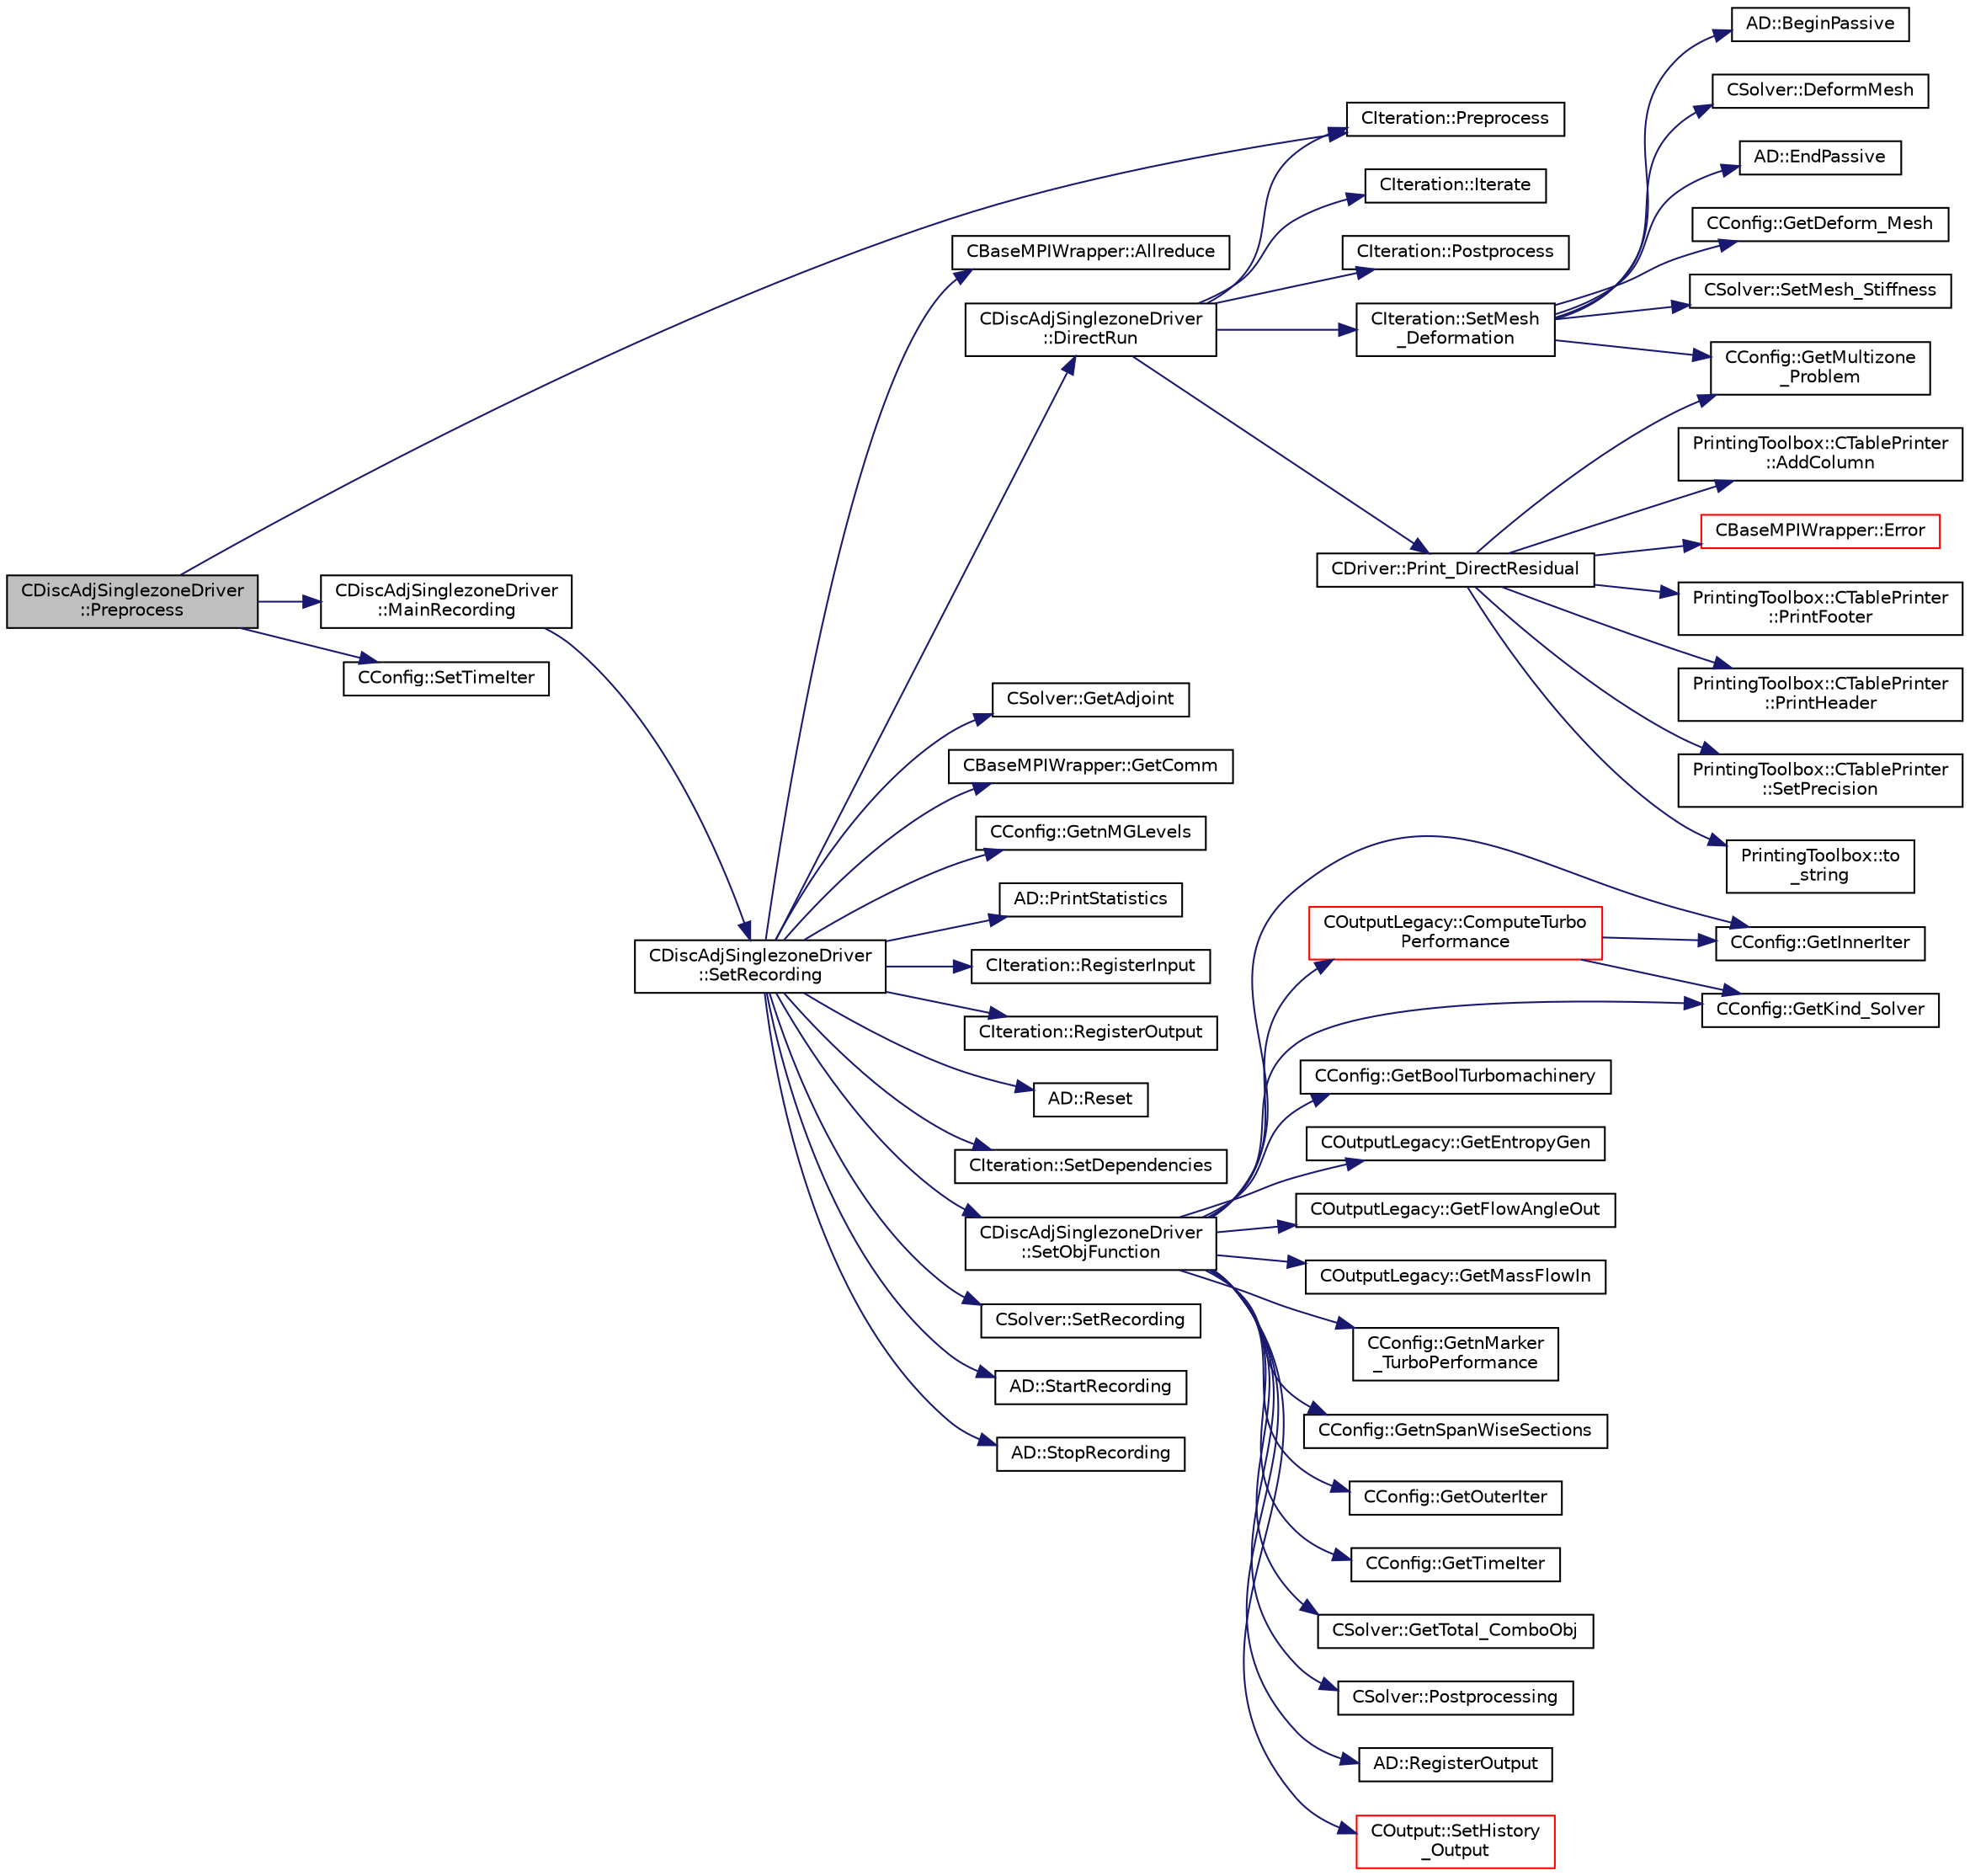digraph "CDiscAdjSinglezoneDriver::Preprocess"
{
 // LATEX_PDF_SIZE
  edge [fontname="Helvetica",fontsize="10",labelfontname="Helvetica",labelfontsize="10"];
  node [fontname="Helvetica",fontsize="10",shape=record];
  rankdir="LR";
  Node1 [label="CDiscAdjSinglezoneDriver\l::Preprocess",height=0.2,width=0.4,color="black", fillcolor="grey75", style="filled", fontcolor="black",tooltip="Preprocess the single-zone iteration."];
  Node1 -> Node2 [color="midnightblue",fontsize="10",style="solid",fontname="Helvetica"];
  Node2 [label="CDiscAdjSinglezoneDriver\l::MainRecording",height=0.2,width=0.4,color="black", fillcolor="white", style="filled",URL="$classCDiscAdjSinglezoneDriver.html#af4087bc4859a336b67555336d8f28aaf",tooltip="Record the main computational path."];
  Node2 -> Node3 [color="midnightblue",fontsize="10",style="solid",fontname="Helvetica"];
  Node3 [label="CDiscAdjSinglezoneDriver\l::SetRecording",height=0.2,width=0.4,color="black", fillcolor="white", style="filled",URL="$classCDiscAdjSinglezoneDriver.html#ac5a9bbc8bf431a06a4ec315a514c9428",tooltip="Record one iteration of a flow iteration in within multiple zones."];
  Node3 -> Node4 [color="midnightblue",fontsize="10",style="solid",fontname="Helvetica"];
  Node4 [label="CBaseMPIWrapper::Allreduce",height=0.2,width=0.4,color="black", fillcolor="white", style="filled",URL="$classCBaseMPIWrapper.html#a381d4b3738c09d92ee1ae9f89715b541",tooltip=" "];
  Node3 -> Node5 [color="midnightblue",fontsize="10",style="solid",fontname="Helvetica"];
  Node5 [label="CDiscAdjSinglezoneDriver\l::DirectRun",height=0.2,width=0.4,color="black", fillcolor="white", style="filled",URL="$classCDiscAdjSinglezoneDriver.html#ab8e9115b4d9fb93eaa02b058077dd7de",tooltip="Run one iteration of the solver."];
  Node5 -> Node6 [color="midnightblue",fontsize="10",style="solid",fontname="Helvetica"];
  Node6 [label="CIteration::Iterate",height=0.2,width=0.4,color="black", fillcolor="white", style="filled",URL="$classCIteration.html#a9f0ac38993f5b525e1aa101125a4a222",tooltip="A virtual member."];
  Node5 -> Node7 [color="midnightblue",fontsize="10",style="solid",fontname="Helvetica"];
  Node7 [label="CIteration::Postprocess",height=0.2,width=0.4,color="black", fillcolor="white", style="filled",URL="$classCIteration.html#ad306d277e9a09f6e6c6d08590aa234a6",tooltip="A virtual member."];
  Node5 -> Node8 [color="midnightblue",fontsize="10",style="solid",fontname="Helvetica"];
  Node8 [label="CIteration::Preprocess",height=0.2,width=0.4,color="black", fillcolor="white", style="filled",URL="$classCIteration.html#a2188de0627fe026e59b60b99bf3aa34d",tooltip="A virtual member."];
  Node5 -> Node9 [color="midnightblue",fontsize="10",style="solid",fontname="Helvetica"];
  Node9 [label="CDriver::Print_DirectResidual",height=0.2,width=0.4,color="black", fillcolor="white", style="filled",URL="$classCDriver.html#a22030bf62fe3618c4cbda58a56f450e5",tooltip="Print out the direct residuals."];
  Node9 -> Node10 [color="midnightblue",fontsize="10",style="solid",fontname="Helvetica"];
  Node10 [label="PrintingToolbox::CTablePrinter\l::AddColumn",height=0.2,width=0.4,color="black", fillcolor="white", style="filled",URL="$classPrintingToolbox_1_1CTablePrinter.html#af3ddbf0da1a37cc37be7caac031dd4c4",tooltip="Add a column to the table by specifiying the header name and the width."];
  Node9 -> Node11 [color="midnightblue",fontsize="10",style="solid",fontname="Helvetica"];
  Node11 [label="CBaseMPIWrapper::Error",height=0.2,width=0.4,color="red", fillcolor="white", style="filled",URL="$classCBaseMPIWrapper.html#a04457c47629bda56704e6a8804833eeb",tooltip=" "];
  Node9 -> Node13 [color="midnightblue",fontsize="10",style="solid",fontname="Helvetica"];
  Node13 [label="CConfig::GetMultizone\l_Problem",height=0.2,width=0.4,color="black", fillcolor="white", style="filled",URL="$classCConfig.html#abafdda03255a7f71a9701ded02f6d231",tooltip="Get whether the simulation we are running is a multizone simulation."];
  Node9 -> Node14 [color="midnightblue",fontsize="10",style="solid",fontname="Helvetica"];
  Node14 [label="PrintingToolbox::CTablePrinter\l::PrintFooter",height=0.2,width=0.4,color="black", fillcolor="white", style="filled",URL="$classPrintingToolbox_1_1CTablePrinter.html#ac1bc6229daf9b3181de565905281ee2a",tooltip="Print the footer."];
  Node9 -> Node15 [color="midnightblue",fontsize="10",style="solid",fontname="Helvetica"];
  Node15 [label="PrintingToolbox::CTablePrinter\l::PrintHeader",height=0.2,width=0.4,color="black", fillcolor="white", style="filled",URL="$classPrintingToolbox_1_1CTablePrinter.html#a475fafce69bdc78e973a2546e6e6be76",tooltip="Print the header."];
  Node9 -> Node16 [color="midnightblue",fontsize="10",style="solid",fontname="Helvetica"];
  Node16 [label="PrintingToolbox::CTablePrinter\l::SetPrecision",height=0.2,width=0.4,color="black", fillcolor="white", style="filled",URL="$classPrintingToolbox_1_1CTablePrinter.html#a99b7d9fa9a270d8da75ccdaf2bf62a0e",tooltip="Set the floating point precision."];
  Node9 -> Node17 [color="midnightblue",fontsize="10",style="solid",fontname="Helvetica"];
  Node17 [label="PrintingToolbox::to\l_string",height=0.2,width=0.4,color="black", fillcolor="white", style="filled",URL="$namespacePrintingToolbox.html#a382f3911ccba468c241c530ae0c78b63",tooltip=" "];
  Node5 -> Node18 [color="midnightblue",fontsize="10",style="solid",fontname="Helvetica"];
  Node18 [label="CIteration::SetMesh\l_Deformation",height=0.2,width=0.4,color="black", fillcolor="white", style="filled",URL="$classCIteration.html#af7c9bca7e9b04e2fbadc0baaa18e801a",tooltip="Run the mesh deformation algorithms."];
  Node18 -> Node19 [color="midnightblue",fontsize="10",style="solid",fontname="Helvetica"];
  Node19 [label="AD::BeginPassive",height=0.2,width=0.4,color="black", fillcolor="white", style="filled",URL="$namespaceAD.html#a17303e0b54570243d54732b02655f9a5",tooltip="Start a passive region, i.e. stop recording."];
  Node18 -> Node20 [color="midnightblue",fontsize="10",style="solid",fontname="Helvetica"];
  Node20 [label="CSolver::DeformMesh",height=0.2,width=0.4,color="black", fillcolor="white", style="filled",URL="$classCSolver.html#a351a9c050224a806579050ab8e401b9c",tooltip="A virtual member."];
  Node18 -> Node21 [color="midnightblue",fontsize="10",style="solid",fontname="Helvetica"];
  Node21 [label="AD::EndPassive",height=0.2,width=0.4,color="black", fillcolor="white", style="filled",URL="$namespaceAD.html#af5a5809a923faf03119828c329bc2db7",tooltip="End a passive region, i.e. start recording if we were recording before."];
  Node18 -> Node22 [color="midnightblue",fontsize="10",style="solid",fontname="Helvetica"];
  Node22 [label="CConfig::GetDeform_Mesh",height=0.2,width=0.4,color="black", fillcolor="white", style="filled",URL="$classCConfig.html#a74c97dfeaa45d3f37d5696d798dafad9",tooltip="Get information about whether the mesh will be deformed using pseudo linear elasticity."];
  Node18 -> Node13 [color="midnightblue",fontsize="10",style="solid",fontname="Helvetica"];
  Node18 -> Node23 [color="midnightblue",fontsize="10",style="solid",fontname="Helvetica"];
  Node23 [label="CSolver::SetMesh_Stiffness",height=0.2,width=0.4,color="black", fillcolor="white", style="filled",URL="$classCSolver.html#a5c4bd9c0120f9454b330d6964333ac97",tooltip="A virtual member."];
  Node3 -> Node24 [color="midnightblue",fontsize="10",style="solid",fontname="Helvetica"];
  Node24 [label="CSolver::GetAdjoint",height=0.2,width=0.4,color="black", fillcolor="white", style="filled",URL="$classCSolver.html#abc0d80a004597a2ec8b198bfbe5b0217",tooltip="Get information whether the initialization is an adjoint solver or not."];
  Node3 -> Node25 [color="midnightblue",fontsize="10",style="solid",fontname="Helvetica"];
  Node25 [label="CBaseMPIWrapper::GetComm",height=0.2,width=0.4,color="black", fillcolor="white", style="filled",URL="$classCBaseMPIWrapper.html#a8154391fc3522954802889d81d4ef5da",tooltip=" "];
  Node3 -> Node26 [color="midnightblue",fontsize="10",style="solid",fontname="Helvetica"];
  Node26 [label="CConfig::GetnMGLevels",height=0.2,width=0.4,color="black", fillcolor="white", style="filled",URL="$classCConfig.html#a15a61a6f9a1d415c3509018f4916c5c1",tooltip="Get the number of multigrid levels."];
  Node3 -> Node27 [color="midnightblue",fontsize="10",style="solid",fontname="Helvetica"];
  Node27 [label="AD::PrintStatistics",height=0.2,width=0.4,color="black", fillcolor="white", style="filled",URL="$namespaceAD.html#a550da7d52493ef5d414a563f9ac2f737",tooltip="Prints out tape statistics."];
  Node3 -> Node28 [color="midnightblue",fontsize="10",style="solid",fontname="Helvetica"];
  Node28 [label="CIteration::RegisterInput",height=0.2,width=0.4,color="black", fillcolor="white", style="filled",URL="$classCIteration.html#aa63e3b2401b2f9f0c412b99c3383d70a",tooltip=" "];
  Node3 -> Node29 [color="midnightblue",fontsize="10",style="solid",fontname="Helvetica"];
  Node29 [label="CIteration::RegisterOutput",height=0.2,width=0.4,color="black", fillcolor="white", style="filled",URL="$classCIteration.html#a922a52e44088772c44e4f9f7aa4e9759",tooltip=" "];
  Node3 -> Node30 [color="midnightblue",fontsize="10",style="solid",fontname="Helvetica"];
  Node30 [label="AD::Reset",height=0.2,width=0.4,color="black", fillcolor="white", style="filled",URL="$namespaceAD.html#a410b9fd84f6a9a3b36c3def03c2baffe",tooltip="Reset the tape structure to be ready for a new recording."];
  Node3 -> Node31 [color="midnightblue",fontsize="10",style="solid",fontname="Helvetica"];
  Node31 [label="CIteration::SetDependencies",height=0.2,width=0.4,color="black", fillcolor="white", style="filled",URL="$classCIteration.html#af9bc02ddcc406e96ca18e2b15d3a79bc",tooltip=" "];
  Node3 -> Node32 [color="midnightblue",fontsize="10",style="solid",fontname="Helvetica"];
  Node32 [label="CDiscAdjSinglezoneDriver\l::SetObjFunction",height=0.2,width=0.4,color="black", fillcolor="white", style="filled",URL="$classCDiscAdjSinglezoneDriver.html#aea0513ac808106c6a92be610b3b17a6a",tooltip="Set the objective function."];
  Node32 -> Node33 [color="midnightblue",fontsize="10",style="solid",fontname="Helvetica"];
  Node33 [label="COutputLegacy::ComputeTurbo\lPerformance",height=0.2,width=0.4,color="red", fillcolor="white", style="filled",URL="$classCOutputLegacy.html#a870a4170d6099c1f7c589596e20d2079",tooltip="Compute ."];
  Node33 -> Node40 [color="midnightblue",fontsize="10",style="solid",fontname="Helvetica"];
  Node40 [label="CConfig::GetInnerIter",height=0.2,width=0.4,color="black", fillcolor="white", style="filled",URL="$classCConfig.html#a079a90396222697f01e0c365285c915d",tooltip="Get the current FSI iteration number."];
  Node33 -> Node41 [color="midnightblue",fontsize="10",style="solid",fontname="Helvetica"];
  Node41 [label="CConfig::GetKind_Solver",height=0.2,width=0.4,color="black", fillcolor="white", style="filled",URL="$classCConfig.html#a77312cf52a5ba2cc1239b7cee6fce7a7",tooltip="Governing equations of the flow (it can be different from the run time equation)."];
  Node32 -> Node81 [color="midnightblue",fontsize="10",style="solid",fontname="Helvetica"];
  Node81 [label="CConfig::GetBoolTurbomachinery",height=0.2,width=0.4,color="black", fillcolor="white", style="filled",URL="$classCConfig.html#a9e487db59e70e83ca75e919e084cb9b9",tooltip="Verify if there is Turbomachinery performance option specified from config file."];
  Node32 -> Node82 [color="midnightblue",fontsize="10",style="solid",fontname="Helvetica"];
  Node82 [label="COutputLegacy::GetEntropyGen",height=0.2,width=0.4,color="black", fillcolor="white", style="filled",URL="$classCOutputLegacy.html#a7c6d3ddaaa43eeabdb7772de1caa8fbd",tooltip="Give the Entropy Generation performance parameters for turbomachinery."];
  Node32 -> Node83 [color="midnightblue",fontsize="10",style="solid",fontname="Helvetica"];
  Node83 [label="COutputLegacy::GetFlowAngleOut",height=0.2,width=0.4,color="black", fillcolor="white", style="filled",URL="$classCOutputLegacy.html#a0e87919103e5c9da28588444f0feef29",tooltip="Give the Entropy Generation performance parameters for turbomachinery."];
  Node32 -> Node40 [color="midnightblue",fontsize="10",style="solid",fontname="Helvetica"];
  Node32 -> Node41 [color="midnightblue",fontsize="10",style="solid",fontname="Helvetica"];
  Node32 -> Node84 [color="midnightblue",fontsize="10",style="solid",fontname="Helvetica"];
  Node84 [label="COutputLegacy::GetMassFlowIn",height=0.2,width=0.4,color="black", fillcolor="white", style="filled",URL="$classCOutputLegacy.html#a491cb668b7ce830ddb3527fbb8343217",tooltip="Give the Entropy Generation performance parameters for turbomachinery."];
  Node32 -> Node85 [color="midnightblue",fontsize="10",style="solid",fontname="Helvetica"];
  Node85 [label="CConfig::GetnMarker\l_TurboPerformance",height=0.2,width=0.4,color="black", fillcolor="white", style="filled",URL="$classCConfig.html#a6f6d16d0585be1c3782d3296658f9f45",tooltip="number Turbomachinery performance option specified from config file."];
  Node32 -> Node86 [color="midnightblue",fontsize="10",style="solid",fontname="Helvetica"];
  Node86 [label="CConfig::GetnSpanWiseSections",height=0.2,width=0.4,color="black", fillcolor="white", style="filled",URL="$classCConfig.html#a50c6d8787325e09d732ecb9c4af96e93",tooltip="number span-wise sections to compute 3D BC and performance for turbomachinery."];
  Node32 -> Node87 [color="midnightblue",fontsize="10",style="solid",fontname="Helvetica"];
  Node87 [label="CConfig::GetOuterIter",height=0.2,width=0.4,color="black", fillcolor="white", style="filled",URL="$classCConfig.html#a9acc5e98315125a6343cefcbf177bffc",tooltip="Get the current FSI iteration number."];
  Node32 -> Node88 [color="midnightblue",fontsize="10",style="solid",fontname="Helvetica"];
  Node88 [label="CConfig::GetTimeIter",height=0.2,width=0.4,color="black", fillcolor="white", style="filled",URL="$classCConfig.html#aec6051895c2e4f593a5c245104548b78",tooltip="Get the current time iteration number."];
  Node32 -> Node89 [color="midnightblue",fontsize="10",style="solid",fontname="Helvetica"];
  Node89 [label="CSolver::GetTotal_ComboObj",height=0.2,width=0.4,color="black", fillcolor="white", style="filled",URL="$classCSolver.html#a04b71f5db1330c3ddd0dd31c8829801e",tooltip="Provide the total \"combo\" objective (weighted sum of other values)."];
  Node32 -> Node90 [color="midnightblue",fontsize="10",style="solid",fontname="Helvetica"];
  Node90 [label="CSolver::Postprocessing",height=0.2,width=0.4,color="black", fillcolor="white", style="filled",URL="$classCSolver.html#a3bbd97faea2faca3912f766870d9991f",tooltip="A virtual member."];
  Node32 -> Node91 [color="midnightblue",fontsize="10",style="solid",fontname="Helvetica"];
  Node91 [label="AD::RegisterOutput",height=0.2,width=0.4,color="black", fillcolor="white", style="filled",URL="$namespaceAD.html#ae381e45797545e980376c4aeb3f5afdc",tooltip="Registers the variable as an output. I.e. as the root of the computational graph."];
  Node32 -> Node92 [color="midnightblue",fontsize="10",style="solid",fontname="Helvetica"];
  Node92 [label="COutput::SetHistory\l_Output",height=0.2,width=0.4,color="red", fillcolor="white", style="filled",URL="$classCOutput.html#acf84143df1a158647605c980ecae2d7c",tooltip="Collects history data from the solvers, monitors the convergence and writes to screen and history fil..."];
  Node3 -> Node139 [color="midnightblue",fontsize="10",style="solid",fontname="Helvetica"];
  Node139 [label="CSolver::SetRecording",height=0.2,width=0.4,color="black", fillcolor="white", style="filled",URL="$classCSolver.html#a77b00d3646bfcb6cb1998b6d8c6e2391",tooltip="A virtual member."];
  Node3 -> Node140 [color="midnightblue",fontsize="10",style="solid",fontname="Helvetica"];
  Node140 [label="AD::StartRecording",height=0.2,width=0.4,color="black", fillcolor="white", style="filled",URL="$namespaceAD.html#aa411ae358859e654be30b522fdf7a7ba",tooltip="Start the recording of the operations and involved variables. If called, the computational graph of a..."];
  Node3 -> Node141 [color="midnightblue",fontsize="10",style="solid",fontname="Helvetica"];
  Node141 [label="AD::StopRecording",height=0.2,width=0.4,color="black", fillcolor="white", style="filled",URL="$namespaceAD.html#a97670077955608a47f6cc7ee3548e424",tooltip="Stops the recording of the operations and variables."];
  Node1 -> Node8 [color="midnightblue",fontsize="10",style="solid",fontname="Helvetica"];
  Node1 -> Node142 [color="midnightblue",fontsize="10",style="solid",fontname="Helvetica"];
  Node142 [label="CConfig::SetTimeIter",height=0.2,width=0.4,color="black", fillcolor="white", style="filled",URL="$classCConfig.html#adacd509eaa7fb19fd3d89a9c6a51222e",tooltip="Set the current time iteration number."];
}
